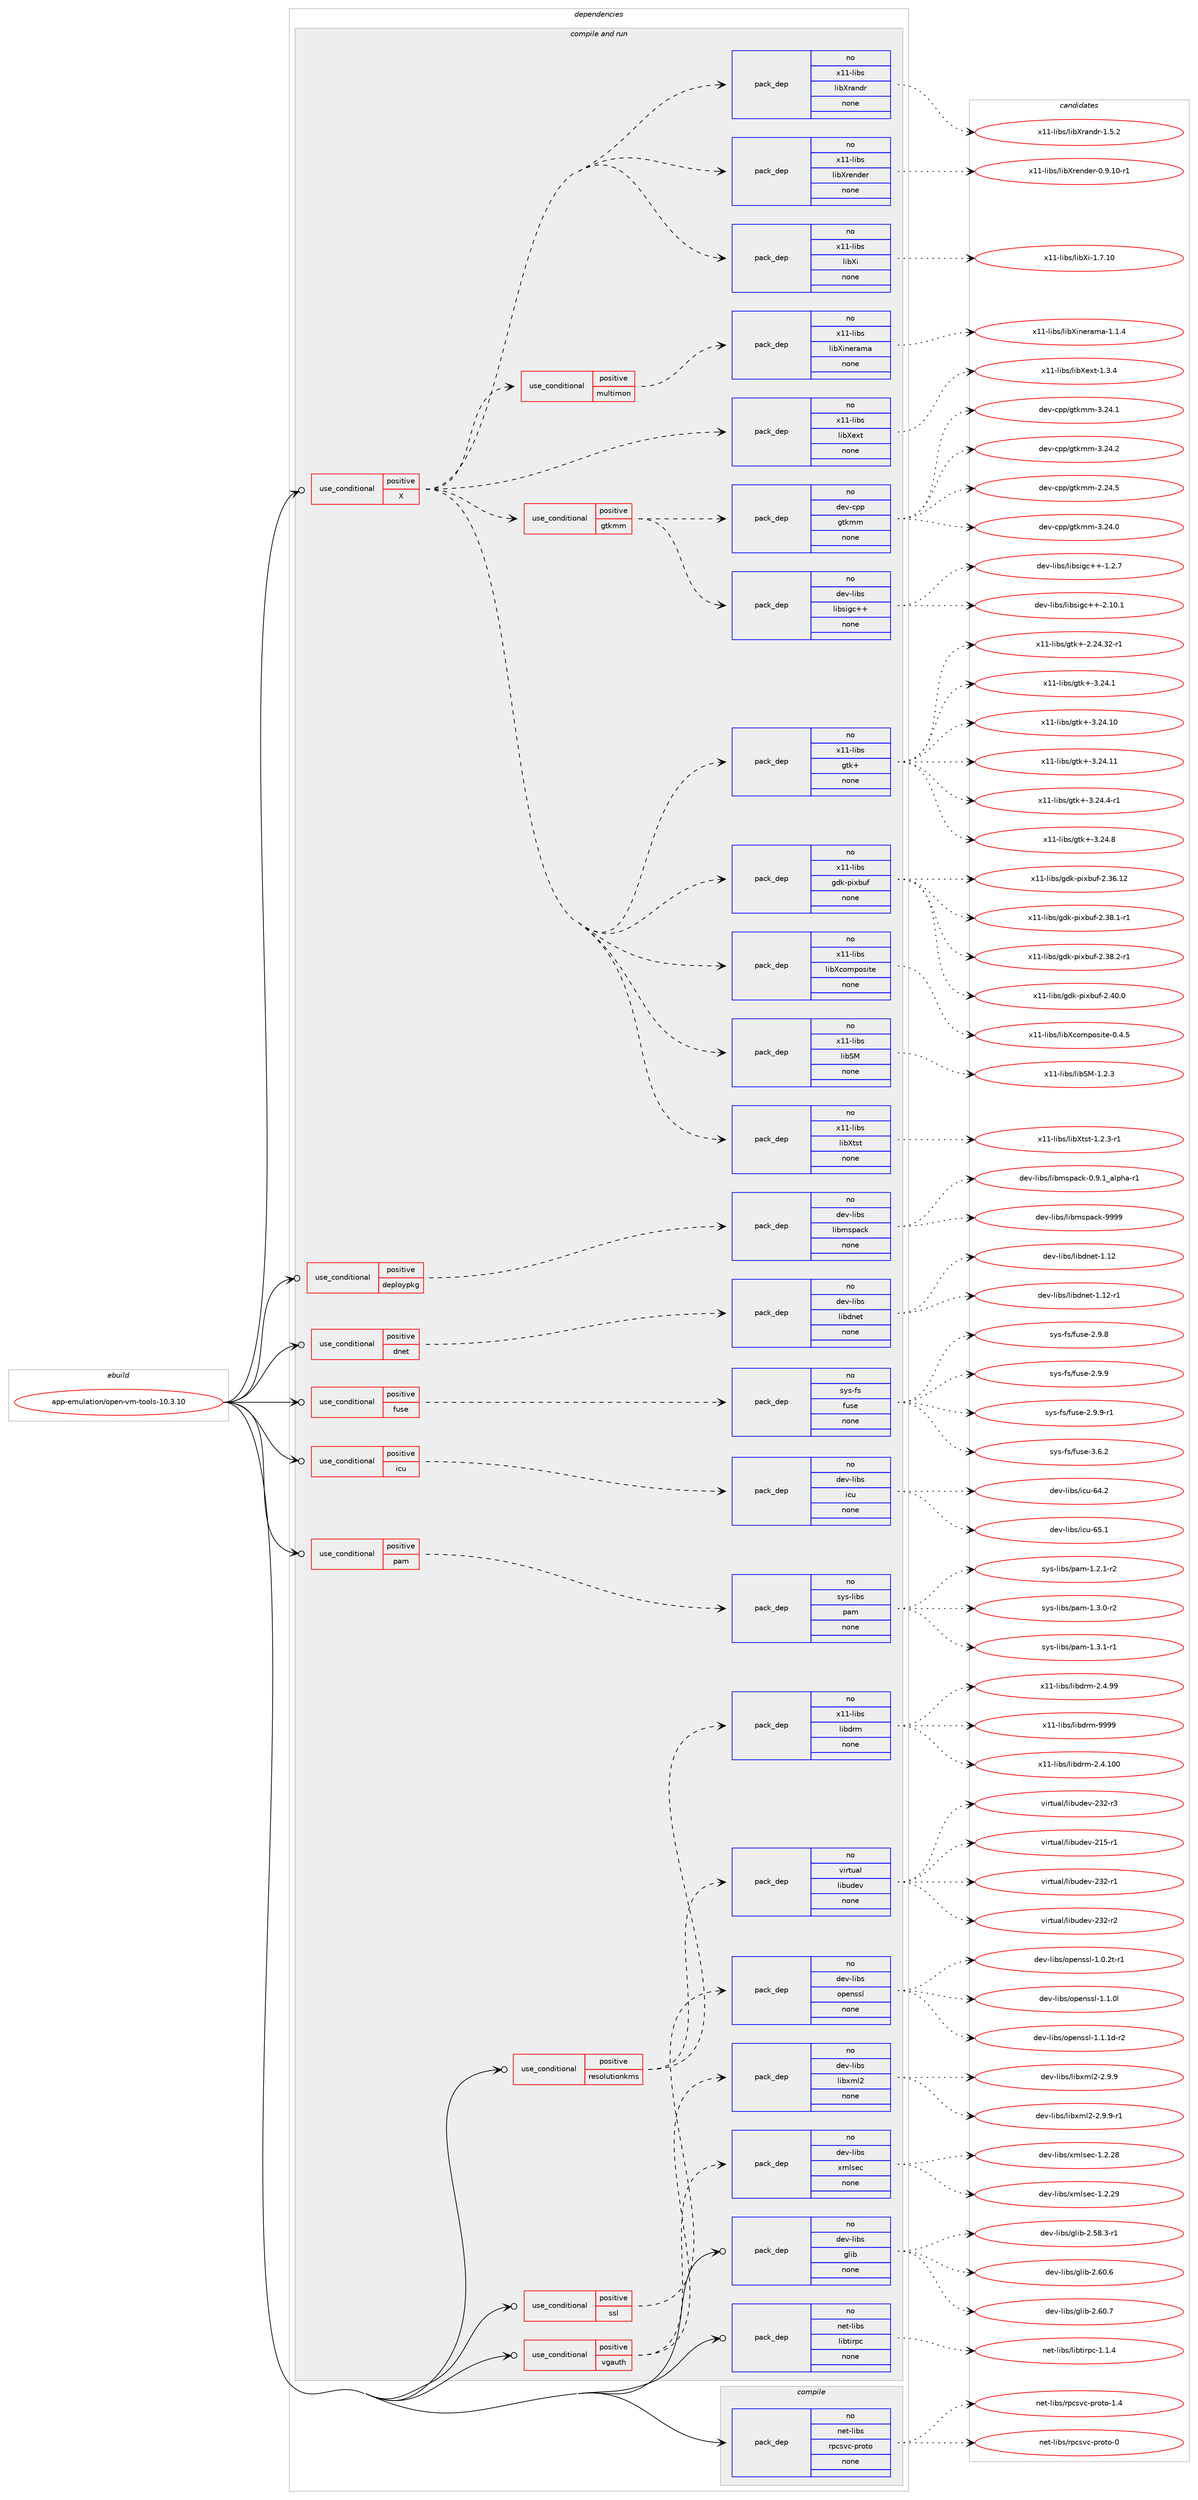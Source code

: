 digraph prolog {

# *************
# Graph options
# *************

newrank=true;
concentrate=true;
compound=true;
graph [rankdir=LR,fontname=Helvetica,fontsize=10,ranksep=1.5];#, ranksep=2.5, nodesep=0.2];
edge  [arrowhead=vee];
node  [fontname=Helvetica,fontsize=10];

# **********
# The ebuild
# **********

subgraph cluster_leftcol {
color=gray;
rank=same;
label=<<i>ebuild</i>>;
id [label="app-emulation/open-vm-tools-10.3.10", color=red, width=4, href="../app-emulation/open-vm-tools-10.3.10.svg"];
}

# ****************
# The dependencies
# ****************

subgraph cluster_midcol {
color=gray;
label=<<i>dependencies</i>>;
subgraph cluster_compile {
fillcolor="#eeeeee";
style=filled;
label=<<i>compile</i>>;
subgraph pack362462 {
dependency487234 [label=<<TABLE BORDER="0" CELLBORDER="1" CELLSPACING="0" CELLPADDING="4" WIDTH="220"><TR><TD ROWSPAN="6" CELLPADDING="30">pack_dep</TD></TR><TR><TD WIDTH="110">no</TD></TR><TR><TD>net-libs</TD></TR><TR><TD>rpcsvc-proto</TD></TR><TR><TD>none</TD></TR><TR><TD></TD></TR></TABLE>>, shape=none, color=blue];
}
id:e -> dependency487234:w [weight=20,style="solid",arrowhead="vee"];
}
subgraph cluster_compileandrun {
fillcolor="#eeeeee";
style=filled;
label=<<i>compile and run</i>>;
subgraph cond115944 {
dependency487235 [label=<<TABLE BORDER="0" CELLBORDER="1" CELLSPACING="0" CELLPADDING="4"><TR><TD ROWSPAN="3" CELLPADDING="10">use_conditional</TD></TR><TR><TD>positive</TD></TR><TR><TD>X</TD></TR></TABLE>>, shape=none, color=red];
subgraph pack362463 {
dependency487236 [label=<<TABLE BORDER="0" CELLBORDER="1" CELLSPACING="0" CELLPADDING="4" WIDTH="220"><TR><TD ROWSPAN="6" CELLPADDING="30">pack_dep</TD></TR><TR><TD WIDTH="110">no</TD></TR><TR><TD>x11-libs</TD></TR><TR><TD>libXext</TD></TR><TR><TD>none</TD></TR><TR><TD></TD></TR></TABLE>>, shape=none, color=blue];
}
dependency487235:e -> dependency487236:w [weight=20,style="dashed",arrowhead="vee"];
subgraph cond115945 {
dependency487237 [label=<<TABLE BORDER="0" CELLBORDER="1" CELLSPACING="0" CELLPADDING="4"><TR><TD ROWSPAN="3" CELLPADDING="10">use_conditional</TD></TR><TR><TD>positive</TD></TR><TR><TD>multimon</TD></TR></TABLE>>, shape=none, color=red];
subgraph pack362464 {
dependency487238 [label=<<TABLE BORDER="0" CELLBORDER="1" CELLSPACING="0" CELLPADDING="4" WIDTH="220"><TR><TD ROWSPAN="6" CELLPADDING="30">pack_dep</TD></TR><TR><TD WIDTH="110">no</TD></TR><TR><TD>x11-libs</TD></TR><TR><TD>libXinerama</TD></TR><TR><TD>none</TD></TR><TR><TD></TD></TR></TABLE>>, shape=none, color=blue];
}
dependency487237:e -> dependency487238:w [weight=20,style="dashed",arrowhead="vee"];
}
dependency487235:e -> dependency487237:w [weight=20,style="dashed",arrowhead="vee"];
subgraph pack362465 {
dependency487239 [label=<<TABLE BORDER="0" CELLBORDER="1" CELLSPACING="0" CELLPADDING="4" WIDTH="220"><TR><TD ROWSPAN="6" CELLPADDING="30">pack_dep</TD></TR><TR><TD WIDTH="110">no</TD></TR><TR><TD>x11-libs</TD></TR><TR><TD>libXi</TD></TR><TR><TD>none</TD></TR><TR><TD></TD></TR></TABLE>>, shape=none, color=blue];
}
dependency487235:e -> dependency487239:w [weight=20,style="dashed",arrowhead="vee"];
subgraph pack362466 {
dependency487240 [label=<<TABLE BORDER="0" CELLBORDER="1" CELLSPACING="0" CELLPADDING="4" WIDTH="220"><TR><TD ROWSPAN="6" CELLPADDING="30">pack_dep</TD></TR><TR><TD WIDTH="110">no</TD></TR><TR><TD>x11-libs</TD></TR><TR><TD>libXrender</TD></TR><TR><TD>none</TD></TR><TR><TD></TD></TR></TABLE>>, shape=none, color=blue];
}
dependency487235:e -> dependency487240:w [weight=20,style="dashed",arrowhead="vee"];
subgraph pack362467 {
dependency487241 [label=<<TABLE BORDER="0" CELLBORDER="1" CELLSPACING="0" CELLPADDING="4" WIDTH="220"><TR><TD ROWSPAN="6" CELLPADDING="30">pack_dep</TD></TR><TR><TD WIDTH="110">no</TD></TR><TR><TD>x11-libs</TD></TR><TR><TD>libXrandr</TD></TR><TR><TD>none</TD></TR><TR><TD></TD></TR></TABLE>>, shape=none, color=blue];
}
dependency487235:e -> dependency487241:w [weight=20,style="dashed",arrowhead="vee"];
subgraph pack362468 {
dependency487242 [label=<<TABLE BORDER="0" CELLBORDER="1" CELLSPACING="0" CELLPADDING="4" WIDTH="220"><TR><TD ROWSPAN="6" CELLPADDING="30">pack_dep</TD></TR><TR><TD WIDTH="110">no</TD></TR><TR><TD>x11-libs</TD></TR><TR><TD>libXtst</TD></TR><TR><TD>none</TD></TR><TR><TD></TD></TR></TABLE>>, shape=none, color=blue];
}
dependency487235:e -> dependency487242:w [weight=20,style="dashed",arrowhead="vee"];
subgraph pack362469 {
dependency487243 [label=<<TABLE BORDER="0" CELLBORDER="1" CELLSPACING="0" CELLPADDING="4" WIDTH="220"><TR><TD ROWSPAN="6" CELLPADDING="30">pack_dep</TD></TR><TR><TD WIDTH="110">no</TD></TR><TR><TD>x11-libs</TD></TR><TR><TD>libSM</TD></TR><TR><TD>none</TD></TR><TR><TD></TD></TR></TABLE>>, shape=none, color=blue];
}
dependency487235:e -> dependency487243:w [weight=20,style="dashed",arrowhead="vee"];
subgraph pack362470 {
dependency487244 [label=<<TABLE BORDER="0" CELLBORDER="1" CELLSPACING="0" CELLPADDING="4" WIDTH="220"><TR><TD ROWSPAN="6" CELLPADDING="30">pack_dep</TD></TR><TR><TD WIDTH="110">no</TD></TR><TR><TD>x11-libs</TD></TR><TR><TD>libXcomposite</TD></TR><TR><TD>none</TD></TR><TR><TD></TD></TR></TABLE>>, shape=none, color=blue];
}
dependency487235:e -> dependency487244:w [weight=20,style="dashed",arrowhead="vee"];
subgraph pack362471 {
dependency487245 [label=<<TABLE BORDER="0" CELLBORDER="1" CELLSPACING="0" CELLPADDING="4" WIDTH="220"><TR><TD ROWSPAN="6" CELLPADDING="30">pack_dep</TD></TR><TR><TD WIDTH="110">no</TD></TR><TR><TD>x11-libs</TD></TR><TR><TD>gdk-pixbuf</TD></TR><TR><TD>none</TD></TR><TR><TD></TD></TR></TABLE>>, shape=none, color=blue];
}
dependency487235:e -> dependency487245:w [weight=20,style="dashed",arrowhead="vee"];
subgraph pack362472 {
dependency487246 [label=<<TABLE BORDER="0" CELLBORDER="1" CELLSPACING="0" CELLPADDING="4" WIDTH="220"><TR><TD ROWSPAN="6" CELLPADDING="30">pack_dep</TD></TR><TR><TD WIDTH="110">no</TD></TR><TR><TD>x11-libs</TD></TR><TR><TD>gtk+</TD></TR><TR><TD>none</TD></TR><TR><TD></TD></TR></TABLE>>, shape=none, color=blue];
}
dependency487235:e -> dependency487246:w [weight=20,style="dashed",arrowhead="vee"];
subgraph cond115946 {
dependency487247 [label=<<TABLE BORDER="0" CELLBORDER="1" CELLSPACING="0" CELLPADDING="4"><TR><TD ROWSPAN="3" CELLPADDING="10">use_conditional</TD></TR><TR><TD>positive</TD></TR><TR><TD>gtkmm</TD></TR></TABLE>>, shape=none, color=red];
subgraph pack362473 {
dependency487248 [label=<<TABLE BORDER="0" CELLBORDER="1" CELLSPACING="0" CELLPADDING="4" WIDTH="220"><TR><TD ROWSPAN="6" CELLPADDING="30">pack_dep</TD></TR><TR><TD WIDTH="110">no</TD></TR><TR><TD>dev-cpp</TD></TR><TR><TD>gtkmm</TD></TR><TR><TD>none</TD></TR><TR><TD></TD></TR></TABLE>>, shape=none, color=blue];
}
dependency487247:e -> dependency487248:w [weight=20,style="dashed",arrowhead="vee"];
subgraph pack362474 {
dependency487249 [label=<<TABLE BORDER="0" CELLBORDER="1" CELLSPACING="0" CELLPADDING="4" WIDTH="220"><TR><TD ROWSPAN="6" CELLPADDING="30">pack_dep</TD></TR><TR><TD WIDTH="110">no</TD></TR><TR><TD>dev-libs</TD></TR><TR><TD>libsigc++</TD></TR><TR><TD>none</TD></TR><TR><TD></TD></TR></TABLE>>, shape=none, color=blue];
}
dependency487247:e -> dependency487249:w [weight=20,style="dashed",arrowhead="vee"];
}
dependency487235:e -> dependency487247:w [weight=20,style="dashed",arrowhead="vee"];
}
id:e -> dependency487235:w [weight=20,style="solid",arrowhead="odotvee"];
subgraph cond115947 {
dependency487250 [label=<<TABLE BORDER="0" CELLBORDER="1" CELLSPACING="0" CELLPADDING="4"><TR><TD ROWSPAN="3" CELLPADDING="10">use_conditional</TD></TR><TR><TD>positive</TD></TR><TR><TD>deploypkg</TD></TR></TABLE>>, shape=none, color=red];
subgraph pack362475 {
dependency487251 [label=<<TABLE BORDER="0" CELLBORDER="1" CELLSPACING="0" CELLPADDING="4" WIDTH="220"><TR><TD ROWSPAN="6" CELLPADDING="30">pack_dep</TD></TR><TR><TD WIDTH="110">no</TD></TR><TR><TD>dev-libs</TD></TR><TR><TD>libmspack</TD></TR><TR><TD>none</TD></TR><TR><TD></TD></TR></TABLE>>, shape=none, color=blue];
}
dependency487250:e -> dependency487251:w [weight=20,style="dashed",arrowhead="vee"];
}
id:e -> dependency487250:w [weight=20,style="solid",arrowhead="odotvee"];
subgraph cond115948 {
dependency487252 [label=<<TABLE BORDER="0" CELLBORDER="1" CELLSPACING="0" CELLPADDING="4"><TR><TD ROWSPAN="3" CELLPADDING="10">use_conditional</TD></TR><TR><TD>positive</TD></TR><TR><TD>dnet</TD></TR></TABLE>>, shape=none, color=red];
subgraph pack362476 {
dependency487253 [label=<<TABLE BORDER="0" CELLBORDER="1" CELLSPACING="0" CELLPADDING="4" WIDTH="220"><TR><TD ROWSPAN="6" CELLPADDING="30">pack_dep</TD></TR><TR><TD WIDTH="110">no</TD></TR><TR><TD>dev-libs</TD></TR><TR><TD>libdnet</TD></TR><TR><TD>none</TD></TR><TR><TD></TD></TR></TABLE>>, shape=none, color=blue];
}
dependency487252:e -> dependency487253:w [weight=20,style="dashed",arrowhead="vee"];
}
id:e -> dependency487252:w [weight=20,style="solid",arrowhead="odotvee"];
subgraph cond115949 {
dependency487254 [label=<<TABLE BORDER="0" CELLBORDER="1" CELLSPACING="0" CELLPADDING="4"><TR><TD ROWSPAN="3" CELLPADDING="10">use_conditional</TD></TR><TR><TD>positive</TD></TR><TR><TD>fuse</TD></TR></TABLE>>, shape=none, color=red];
subgraph pack362477 {
dependency487255 [label=<<TABLE BORDER="0" CELLBORDER="1" CELLSPACING="0" CELLPADDING="4" WIDTH="220"><TR><TD ROWSPAN="6" CELLPADDING="30">pack_dep</TD></TR><TR><TD WIDTH="110">no</TD></TR><TR><TD>sys-fs</TD></TR><TR><TD>fuse</TD></TR><TR><TD>none</TD></TR><TR><TD></TD></TR></TABLE>>, shape=none, color=blue];
}
dependency487254:e -> dependency487255:w [weight=20,style="dashed",arrowhead="vee"];
}
id:e -> dependency487254:w [weight=20,style="solid",arrowhead="odotvee"];
subgraph cond115950 {
dependency487256 [label=<<TABLE BORDER="0" CELLBORDER="1" CELLSPACING="0" CELLPADDING="4"><TR><TD ROWSPAN="3" CELLPADDING="10">use_conditional</TD></TR><TR><TD>positive</TD></TR><TR><TD>icu</TD></TR></TABLE>>, shape=none, color=red];
subgraph pack362478 {
dependency487257 [label=<<TABLE BORDER="0" CELLBORDER="1" CELLSPACING="0" CELLPADDING="4" WIDTH="220"><TR><TD ROWSPAN="6" CELLPADDING="30">pack_dep</TD></TR><TR><TD WIDTH="110">no</TD></TR><TR><TD>dev-libs</TD></TR><TR><TD>icu</TD></TR><TR><TD>none</TD></TR><TR><TD></TD></TR></TABLE>>, shape=none, color=blue];
}
dependency487256:e -> dependency487257:w [weight=20,style="dashed",arrowhead="vee"];
}
id:e -> dependency487256:w [weight=20,style="solid",arrowhead="odotvee"];
subgraph cond115951 {
dependency487258 [label=<<TABLE BORDER="0" CELLBORDER="1" CELLSPACING="0" CELLPADDING="4"><TR><TD ROWSPAN="3" CELLPADDING="10">use_conditional</TD></TR><TR><TD>positive</TD></TR><TR><TD>pam</TD></TR></TABLE>>, shape=none, color=red];
subgraph pack362479 {
dependency487259 [label=<<TABLE BORDER="0" CELLBORDER="1" CELLSPACING="0" CELLPADDING="4" WIDTH="220"><TR><TD ROWSPAN="6" CELLPADDING="30">pack_dep</TD></TR><TR><TD WIDTH="110">no</TD></TR><TR><TD>sys-libs</TD></TR><TR><TD>pam</TD></TR><TR><TD>none</TD></TR><TR><TD></TD></TR></TABLE>>, shape=none, color=blue];
}
dependency487258:e -> dependency487259:w [weight=20,style="dashed",arrowhead="vee"];
}
id:e -> dependency487258:w [weight=20,style="solid",arrowhead="odotvee"];
subgraph cond115952 {
dependency487260 [label=<<TABLE BORDER="0" CELLBORDER="1" CELLSPACING="0" CELLPADDING="4"><TR><TD ROWSPAN="3" CELLPADDING="10">use_conditional</TD></TR><TR><TD>positive</TD></TR><TR><TD>resolutionkms</TD></TR></TABLE>>, shape=none, color=red];
subgraph pack362480 {
dependency487261 [label=<<TABLE BORDER="0" CELLBORDER="1" CELLSPACING="0" CELLPADDING="4" WIDTH="220"><TR><TD ROWSPAN="6" CELLPADDING="30">pack_dep</TD></TR><TR><TD WIDTH="110">no</TD></TR><TR><TD>x11-libs</TD></TR><TR><TD>libdrm</TD></TR><TR><TD>none</TD></TR><TR><TD></TD></TR></TABLE>>, shape=none, color=blue];
}
dependency487260:e -> dependency487261:w [weight=20,style="dashed",arrowhead="vee"];
subgraph pack362481 {
dependency487262 [label=<<TABLE BORDER="0" CELLBORDER="1" CELLSPACING="0" CELLPADDING="4" WIDTH="220"><TR><TD ROWSPAN="6" CELLPADDING="30">pack_dep</TD></TR><TR><TD WIDTH="110">no</TD></TR><TR><TD>virtual</TD></TR><TR><TD>libudev</TD></TR><TR><TD>none</TD></TR><TR><TD></TD></TR></TABLE>>, shape=none, color=blue];
}
dependency487260:e -> dependency487262:w [weight=20,style="dashed",arrowhead="vee"];
}
id:e -> dependency487260:w [weight=20,style="solid",arrowhead="odotvee"];
subgraph cond115953 {
dependency487263 [label=<<TABLE BORDER="0" CELLBORDER="1" CELLSPACING="0" CELLPADDING="4"><TR><TD ROWSPAN="3" CELLPADDING="10">use_conditional</TD></TR><TR><TD>positive</TD></TR><TR><TD>ssl</TD></TR></TABLE>>, shape=none, color=red];
subgraph pack362482 {
dependency487264 [label=<<TABLE BORDER="0" CELLBORDER="1" CELLSPACING="0" CELLPADDING="4" WIDTH="220"><TR><TD ROWSPAN="6" CELLPADDING="30">pack_dep</TD></TR><TR><TD WIDTH="110">no</TD></TR><TR><TD>dev-libs</TD></TR><TR><TD>openssl</TD></TR><TR><TD>none</TD></TR><TR><TD></TD></TR></TABLE>>, shape=none, color=blue];
}
dependency487263:e -> dependency487264:w [weight=20,style="dashed",arrowhead="vee"];
}
id:e -> dependency487263:w [weight=20,style="solid",arrowhead="odotvee"];
subgraph cond115954 {
dependency487265 [label=<<TABLE BORDER="0" CELLBORDER="1" CELLSPACING="0" CELLPADDING="4"><TR><TD ROWSPAN="3" CELLPADDING="10">use_conditional</TD></TR><TR><TD>positive</TD></TR><TR><TD>vgauth</TD></TR></TABLE>>, shape=none, color=red];
subgraph pack362483 {
dependency487266 [label=<<TABLE BORDER="0" CELLBORDER="1" CELLSPACING="0" CELLPADDING="4" WIDTH="220"><TR><TD ROWSPAN="6" CELLPADDING="30">pack_dep</TD></TR><TR><TD WIDTH="110">no</TD></TR><TR><TD>dev-libs</TD></TR><TR><TD>libxml2</TD></TR><TR><TD>none</TD></TR><TR><TD></TD></TR></TABLE>>, shape=none, color=blue];
}
dependency487265:e -> dependency487266:w [weight=20,style="dashed",arrowhead="vee"];
subgraph pack362484 {
dependency487267 [label=<<TABLE BORDER="0" CELLBORDER="1" CELLSPACING="0" CELLPADDING="4" WIDTH="220"><TR><TD ROWSPAN="6" CELLPADDING="30">pack_dep</TD></TR><TR><TD WIDTH="110">no</TD></TR><TR><TD>dev-libs</TD></TR><TR><TD>xmlsec</TD></TR><TR><TD>none</TD></TR><TR><TD></TD></TR></TABLE>>, shape=none, color=blue];
}
dependency487265:e -> dependency487267:w [weight=20,style="dashed",arrowhead="vee"];
}
id:e -> dependency487265:w [weight=20,style="solid",arrowhead="odotvee"];
subgraph pack362485 {
dependency487268 [label=<<TABLE BORDER="0" CELLBORDER="1" CELLSPACING="0" CELLPADDING="4" WIDTH="220"><TR><TD ROWSPAN="6" CELLPADDING="30">pack_dep</TD></TR><TR><TD WIDTH="110">no</TD></TR><TR><TD>dev-libs</TD></TR><TR><TD>glib</TD></TR><TR><TD>none</TD></TR><TR><TD></TD></TR></TABLE>>, shape=none, color=blue];
}
id:e -> dependency487268:w [weight=20,style="solid",arrowhead="odotvee"];
subgraph pack362486 {
dependency487269 [label=<<TABLE BORDER="0" CELLBORDER="1" CELLSPACING="0" CELLPADDING="4" WIDTH="220"><TR><TD ROWSPAN="6" CELLPADDING="30">pack_dep</TD></TR><TR><TD WIDTH="110">no</TD></TR><TR><TD>net-libs</TD></TR><TR><TD>libtirpc</TD></TR><TR><TD>none</TD></TR><TR><TD></TD></TR></TABLE>>, shape=none, color=blue];
}
id:e -> dependency487269:w [weight=20,style="solid",arrowhead="odotvee"];
}
subgraph cluster_run {
fillcolor="#eeeeee";
style=filled;
label=<<i>run</i>>;
}
}

# **************
# The candidates
# **************

subgraph cluster_choices {
rank=same;
color=gray;
label=<<i>candidates</i>>;

subgraph choice362462 {
color=black;
nodesep=1;
choice1101011164510810598115471141129911511899451121141111161114548 [label="net-libs/rpcsvc-proto-0", color=red, width=4,href="../net-libs/rpcsvc-proto-0.svg"];
choice11010111645108105981154711411299115118994511211411111611145494652 [label="net-libs/rpcsvc-proto-1.4", color=red, width=4,href="../net-libs/rpcsvc-proto-1.4.svg"];
dependency487234:e -> choice1101011164510810598115471141129911511899451121141111161114548:w [style=dotted,weight="100"];
dependency487234:e -> choice11010111645108105981154711411299115118994511211411111611145494652:w [style=dotted,weight="100"];
}
subgraph choice362463 {
color=black;
nodesep=1;
choice12049494510810598115471081059888101120116454946514652 [label="x11-libs/libXext-1.3.4", color=red, width=4,href="../x11-libs/libXext-1.3.4.svg"];
dependency487236:e -> choice12049494510810598115471081059888101120116454946514652:w [style=dotted,weight="100"];
}
subgraph choice362464 {
color=black;
nodesep=1;
choice120494945108105981154710810598881051101011149710997454946494652 [label="x11-libs/libXinerama-1.1.4", color=red, width=4,href="../x11-libs/libXinerama-1.1.4.svg"];
dependency487238:e -> choice120494945108105981154710810598881051101011149710997454946494652:w [style=dotted,weight="100"];
}
subgraph choice362465 {
color=black;
nodesep=1;
choice1204949451081059811547108105988810545494655464948 [label="x11-libs/libXi-1.7.10", color=red, width=4,href="../x11-libs/libXi-1.7.10.svg"];
dependency487239:e -> choice1204949451081059811547108105988810545494655464948:w [style=dotted,weight="100"];
}
subgraph choice362466 {
color=black;
nodesep=1;
choice12049494510810598115471081059888114101110100101114454846574649484511449 [label="x11-libs/libXrender-0.9.10-r1", color=red, width=4,href="../x11-libs/libXrender-0.9.10-r1.svg"];
dependency487240:e -> choice12049494510810598115471081059888114101110100101114454846574649484511449:w [style=dotted,weight="100"];
}
subgraph choice362467 {
color=black;
nodesep=1;
choice1204949451081059811547108105988811497110100114454946534650 [label="x11-libs/libXrandr-1.5.2", color=red, width=4,href="../x11-libs/libXrandr-1.5.2.svg"];
dependency487241:e -> choice1204949451081059811547108105988811497110100114454946534650:w [style=dotted,weight="100"];
}
subgraph choice362468 {
color=black;
nodesep=1;
choice120494945108105981154710810598881161151164549465046514511449 [label="x11-libs/libXtst-1.2.3-r1", color=red, width=4,href="../x11-libs/libXtst-1.2.3-r1.svg"];
dependency487242:e -> choice120494945108105981154710810598881161151164549465046514511449:w [style=dotted,weight="100"];
}
subgraph choice362469 {
color=black;
nodesep=1;
choice1204949451081059811547108105988377454946504651 [label="x11-libs/libSM-1.2.3", color=red, width=4,href="../x11-libs/libSM-1.2.3.svg"];
dependency487243:e -> choice1204949451081059811547108105988377454946504651:w [style=dotted,weight="100"];
}
subgraph choice362470 {
color=black;
nodesep=1;
choice1204949451081059811547108105988899111109112111115105116101454846524653 [label="x11-libs/libXcomposite-0.4.5", color=red, width=4,href="../x11-libs/libXcomposite-0.4.5.svg"];
dependency487244:e -> choice1204949451081059811547108105988899111109112111115105116101454846524653:w [style=dotted,weight="100"];
}
subgraph choice362471 {
color=black;
nodesep=1;
choice120494945108105981154710310010745112105120981171024550465154464950 [label="x11-libs/gdk-pixbuf-2.36.12", color=red, width=4,href="../x11-libs/gdk-pixbuf-2.36.12.svg"];
choice12049494510810598115471031001074511210512098117102455046515646494511449 [label="x11-libs/gdk-pixbuf-2.38.1-r1", color=red, width=4,href="../x11-libs/gdk-pixbuf-2.38.1-r1.svg"];
choice12049494510810598115471031001074511210512098117102455046515646504511449 [label="x11-libs/gdk-pixbuf-2.38.2-r1", color=red, width=4,href="../x11-libs/gdk-pixbuf-2.38.2-r1.svg"];
choice1204949451081059811547103100107451121051209811710245504652484648 [label="x11-libs/gdk-pixbuf-2.40.0", color=red, width=4,href="../x11-libs/gdk-pixbuf-2.40.0.svg"];
dependency487245:e -> choice120494945108105981154710310010745112105120981171024550465154464950:w [style=dotted,weight="100"];
dependency487245:e -> choice12049494510810598115471031001074511210512098117102455046515646494511449:w [style=dotted,weight="100"];
dependency487245:e -> choice12049494510810598115471031001074511210512098117102455046515646504511449:w [style=dotted,weight="100"];
dependency487245:e -> choice1204949451081059811547103100107451121051209811710245504652484648:w [style=dotted,weight="100"];
}
subgraph choice362472 {
color=black;
nodesep=1;
choice12049494510810598115471031161074345504650524651504511449 [label="x11-libs/gtk+-2.24.32-r1", color=red, width=4,href="../x11-libs/gtk+-2.24.32-r1.svg"];
choice12049494510810598115471031161074345514650524649 [label="x11-libs/gtk+-3.24.1", color=red, width=4,href="../x11-libs/gtk+-3.24.1.svg"];
choice1204949451081059811547103116107434551465052464948 [label="x11-libs/gtk+-3.24.10", color=red, width=4,href="../x11-libs/gtk+-3.24.10.svg"];
choice1204949451081059811547103116107434551465052464949 [label="x11-libs/gtk+-3.24.11", color=red, width=4,href="../x11-libs/gtk+-3.24.11.svg"];
choice120494945108105981154710311610743455146505246524511449 [label="x11-libs/gtk+-3.24.4-r1", color=red, width=4,href="../x11-libs/gtk+-3.24.4-r1.svg"];
choice12049494510810598115471031161074345514650524656 [label="x11-libs/gtk+-3.24.8", color=red, width=4,href="../x11-libs/gtk+-3.24.8.svg"];
dependency487246:e -> choice12049494510810598115471031161074345504650524651504511449:w [style=dotted,weight="100"];
dependency487246:e -> choice12049494510810598115471031161074345514650524649:w [style=dotted,weight="100"];
dependency487246:e -> choice1204949451081059811547103116107434551465052464948:w [style=dotted,weight="100"];
dependency487246:e -> choice1204949451081059811547103116107434551465052464949:w [style=dotted,weight="100"];
dependency487246:e -> choice120494945108105981154710311610743455146505246524511449:w [style=dotted,weight="100"];
dependency487246:e -> choice12049494510810598115471031161074345514650524656:w [style=dotted,weight="100"];
}
subgraph choice362473 {
color=black;
nodesep=1;
choice10010111845991121124710311610710910945504650524653 [label="dev-cpp/gtkmm-2.24.5", color=red, width=4,href="../dev-cpp/gtkmm-2.24.5.svg"];
choice10010111845991121124710311610710910945514650524648 [label="dev-cpp/gtkmm-3.24.0", color=red, width=4,href="../dev-cpp/gtkmm-3.24.0.svg"];
choice10010111845991121124710311610710910945514650524649 [label="dev-cpp/gtkmm-3.24.1", color=red, width=4,href="../dev-cpp/gtkmm-3.24.1.svg"];
choice10010111845991121124710311610710910945514650524650 [label="dev-cpp/gtkmm-3.24.2", color=red, width=4,href="../dev-cpp/gtkmm-3.24.2.svg"];
dependency487248:e -> choice10010111845991121124710311610710910945504650524653:w [style=dotted,weight="100"];
dependency487248:e -> choice10010111845991121124710311610710910945514650524648:w [style=dotted,weight="100"];
dependency487248:e -> choice10010111845991121124710311610710910945514650524649:w [style=dotted,weight="100"];
dependency487248:e -> choice10010111845991121124710311610710910945514650524650:w [style=dotted,weight="100"];
}
subgraph choice362474 {
color=black;
nodesep=1;
choice10010111845108105981154710810598115105103994343454946504655 [label="dev-libs/libsigc++-1.2.7", color=red, width=4,href="../dev-libs/libsigc++-1.2.7.svg"];
choice1001011184510810598115471081059811510510399434345504649484649 [label="dev-libs/libsigc++-2.10.1", color=red, width=4,href="../dev-libs/libsigc++-2.10.1.svg"];
dependency487249:e -> choice10010111845108105981154710810598115105103994343454946504655:w [style=dotted,weight="100"];
dependency487249:e -> choice1001011184510810598115471081059811510510399434345504649484649:w [style=dotted,weight="100"];
}
subgraph choice362475 {
color=black;
nodesep=1;
choice1001011184510810598115471081059810911511297991074548465746499597108112104974511449 [label="dev-libs/libmspack-0.9.1_alpha-r1", color=red, width=4,href="../dev-libs/libmspack-0.9.1_alpha-r1.svg"];
choice1001011184510810598115471081059810911511297991074557575757 [label="dev-libs/libmspack-9999", color=red, width=4,href="../dev-libs/libmspack-9999.svg"];
dependency487251:e -> choice1001011184510810598115471081059810911511297991074548465746499597108112104974511449:w [style=dotted,weight="100"];
dependency487251:e -> choice1001011184510810598115471081059810911511297991074557575757:w [style=dotted,weight="100"];
}
subgraph choice362476 {
color=black;
nodesep=1;
choice100101118451081059811547108105981001101011164549464950 [label="dev-libs/libdnet-1.12", color=red, width=4,href="../dev-libs/libdnet-1.12.svg"];
choice1001011184510810598115471081059810011010111645494649504511449 [label="dev-libs/libdnet-1.12-r1", color=red, width=4,href="../dev-libs/libdnet-1.12-r1.svg"];
dependency487253:e -> choice100101118451081059811547108105981001101011164549464950:w [style=dotted,weight="100"];
dependency487253:e -> choice1001011184510810598115471081059810011010111645494649504511449:w [style=dotted,weight="100"];
}
subgraph choice362477 {
color=black;
nodesep=1;
choice1151211154510211547102117115101455046574656 [label="sys-fs/fuse-2.9.8", color=red, width=4,href="../sys-fs/fuse-2.9.8.svg"];
choice1151211154510211547102117115101455046574657 [label="sys-fs/fuse-2.9.9", color=red, width=4,href="../sys-fs/fuse-2.9.9.svg"];
choice11512111545102115471021171151014550465746574511449 [label="sys-fs/fuse-2.9.9-r1", color=red, width=4,href="../sys-fs/fuse-2.9.9-r1.svg"];
choice1151211154510211547102117115101455146544650 [label="sys-fs/fuse-3.6.2", color=red, width=4,href="../sys-fs/fuse-3.6.2.svg"];
dependency487255:e -> choice1151211154510211547102117115101455046574656:w [style=dotted,weight="100"];
dependency487255:e -> choice1151211154510211547102117115101455046574657:w [style=dotted,weight="100"];
dependency487255:e -> choice11512111545102115471021171151014550465746574511449:w [style=dotted,weight="100"];
dependency487255:e -> choice1151211154510211547102117115101455146544650:w [style=dotted,weight="100"];
}
subgraph choice362478 {
color=black;
nodesep=1;
choice100101118451081059811547105991174554524650 [label="dev-libs/icu-64.2", color=red, width=4,href="../dev-libs/icu-64.2.svg"];
choice100101118451081059811547105991174554534649 [label="dev-libs/icu-65.1", color=red, width=4,href="../dev-libs/icu-65.1.svg"];
dependency487257:e -> choice100101118451081059811547105991174554524650:w [style=dotted,weight="100"];
dependency487257:e -> choice100101118451081059811547105991174554534649:w [style=dotted,weight="100"];
}
subgraph choice362479 {
color=black;
nodesep=1;
choice115121115451081059811547112971094549465046494511450 [label="sys-libs/pam-1.2.1-r2", color=red, width=4,href="../sys-libs/pam-1.2.1-r2.svg"];
choice115121115451081059811547112971094549465146484511450 [label="sys-libs/pam-1.3.0-r2", color=red, width=4,href="../sys-libs/pam-1.3.0-r2.svg"];
choice115121115451081059811547112971094549465146494511449 [label="sys-libs/pam-1.3.1-r1", color=red, width=4,href="../sys-libs/pam-1.3.1-r1.svg"];
dependency487259:e -> choice115121115451081059811547112971094549465046494511450:w [style=dotted,weight="100"];
dependency487259:e -> choice115121115451081059811547112971094549465146484511450:w [style=dotted,weight="100"];
dependency487259:e -> choice115121115451081059811547112971094549465146494511449:w [style=dotted,weight="100"];
}
subgraph choice362480 {
color=black;
nodesep=1;
choice1204949451081059811547108105981001141094550465246494848 [label="x11-libs/libdrm-2.4.100", color=red, width=4,href="../x11-libs/libdrm-2.4.100.svg"];
choice12049494510810598115471081059810011410945504652465757 [label="x11-libs/libdrm-2.4.99", color=red, width=4,href="../x11-libs/libdrm-2.4.99.svg"];
choice1204949451081059811547108105981001141094557575757 [label="x11-libs/libdrm-9999", color=red, width=4,href="../x11-libs/libdrm-9999.svg"];
dependency487261:e -> choice1204949451081059811547108105981001141094550465246494848:w [style=dotted,weight="100"];
dependency487261:e -> choice12049494510810598115471081059810011410945504652465757:w [style=dotted,weight="100"];
dependency487261:e -> choice1204949451081059811547108105981001141094557575757:w [style=dotted,weight="100"];
}
subgraph choice362481 {
color=black;
nodesep=1;
choice118105114116117971084710810598117100101118455049534511449 [label="virtual/libudev-215-r1", color=red, width=4,href="../virtual/libudev-215-r1.svg"];
choice118105114116117971084710810598117100101118455051504511449 [label="virtual/libudev-232-r1", color=red, width=4,href="../virtual/libudev-232-r1.svg"];
choice118105114116117971084710810598117100101118455051504511450 [label="virtual/libudev-232-r2", color=red, width=4,href="../virtual/libudev-232-r2.svg"];
choice118105114116117971084710810598117100101118455051504511451 [label="virtual/libudev-232-r3", color=red, width=4,href="../virtual/libudev-232-r3.svg"];
dependency487262:e -> choice118105114116117971084710810598117100101118455049534511449:w [style=dotted,weight="100"];
dependency487262:e -> choice118105114116117971084710810598117100101118455051504511449:w [style=dotted,weight="100"];
dependency487262:e -> choice118105114116117971084710810598117100101118455051504511450:w [style=dotted,weight="100"];
dependency487262:e -> choice118105114116117971084710810598117100101118455051504511451:w [style=dotted,weight="100"];
}
subgraph choice362482 {
color=black;
nodesep=1;
choice1001011184510810598115471111121011101151151084549464846501164511449 [label="dev-libs/openssl-1.0.2t-r1", color=red, width=4,href="../dev-libs/openssl-1.0.2t-r1.svg"];
choice100101118451081059811547111112101110115115108454946494648108 [label="dev-libs/openssl-1.1.0l", color=red, width=4,href="../dev-libs/openssl-1.1.0l.svg"];
choice1001011184510810598115471111121011101151151084549464946491004511450 [label="dev-libs/openssl-1.1.1d-r2", color=red, width=4,href="../dev-libs/openssl-1.1.1d-r2.svg"];
dependency487264:e -> choice1001011184510810598115471111121011101151151084549464846501164511449:w [style=dotted,weight="100"];
dependency487264:e -> choice100101118451081059811547111112101110115115108454946494648108:w [style=dotted,weight="100"];
dependency487264:e -> choice1001011184510810598115471111121011101151151084549464946491004511450:w [style=dotted,weight="100"];
}
subgraph choice362483 {
color=black;
nodesep=1;
choice1001011184510810598115471081059812010910850455046574657 [label="dev-libs/libxml2-2.9.9", color=red, width=4,href="../dev-libs/libxml2-2.9.9.svg"];
choice10010111845108105981154710810598120109108504550465746574511449 [label="dev-libs/libxml2-2.9.9-r1", color=red, width=4,href="../dev-libs/libxml2-2.9.9-r1.svg"];
dependency487266:e -> choice1001011184510810598115471081059812010910850455046574657:w [style=dotted,weight="100"];
dependency487266:e -> choice10010111845108105981154710810598120109108504550465746574511449:w [style=dotted,weight="100"];
}
subgraph choice362484 {
color=black;
nodesep=1;
choice1001011184510810598115471201091081151019945494650465056 [label="dev-libs/xmlsec-1.2.28", color=red, width=4,href="../dev-libs/xmlsec-1.2.28.svg"];
choice1001011184510810598115471201091081151019945494650465057 [label="dev-libs/xmlsec-1.2.29", color=red, width=4,href="../dev-libs/xmlsec-1.2.29.svg"];
dependency487267:e -> choice1001011184510810598115471201091081151019945494650465056:w [style=dotted,weight="100"];
dependency487267:e -> choice1001011184510810598115471201091081151019945494650465057:w [style=dotted,weight="100"];
}
subgraph choice362485 {
color=black;
nodesep=1;
choice10010111845108105981154710310810598455046535646514511449 [label="dev-libs/glib-2.58.3-r1", color=red, width=4,href="../dev-libs/glib-2.58.3-r1.svg"];
choice1001011184510810598115471031081059845504654484654 [label="dev-libs/glib-2.60.6", color=red, width=4,href="../dev-libs/glib-2.60.6.svg"];
choice1001011184510810598115471031081059845504654484655 [label="dev-libs/glib-2.60.7", color=red, width=4,href="../dev-libs/glib-2.60.7.svg"];
dependency487268:e -> choice10010111845108105981154710310810598455046535646514511449:w [style=dotted,weight="100"];
dependency487268:e -> choice1001011184510810598115471031081059845504654484654:w [style=dotted,weight="100"];
dependency487268:e -> choice1001011184510810598115471031081059845504654484655:w [style=dotted,weight="100"];
}
subgraph choice362486 {
color=black;
nodesep=1;
choice1101011164510810598115471081059811610511411299454946494652 [label="net-libs/libtirpc-1.1.4", color=red, width=4,href="../net-libs/libtirpc-1.1.4.svg"];
dependency487269:e -> choice1101011164510810598115471081059811610511411299454946494652:w [style=dotted,weight="100"];
}
}

}

